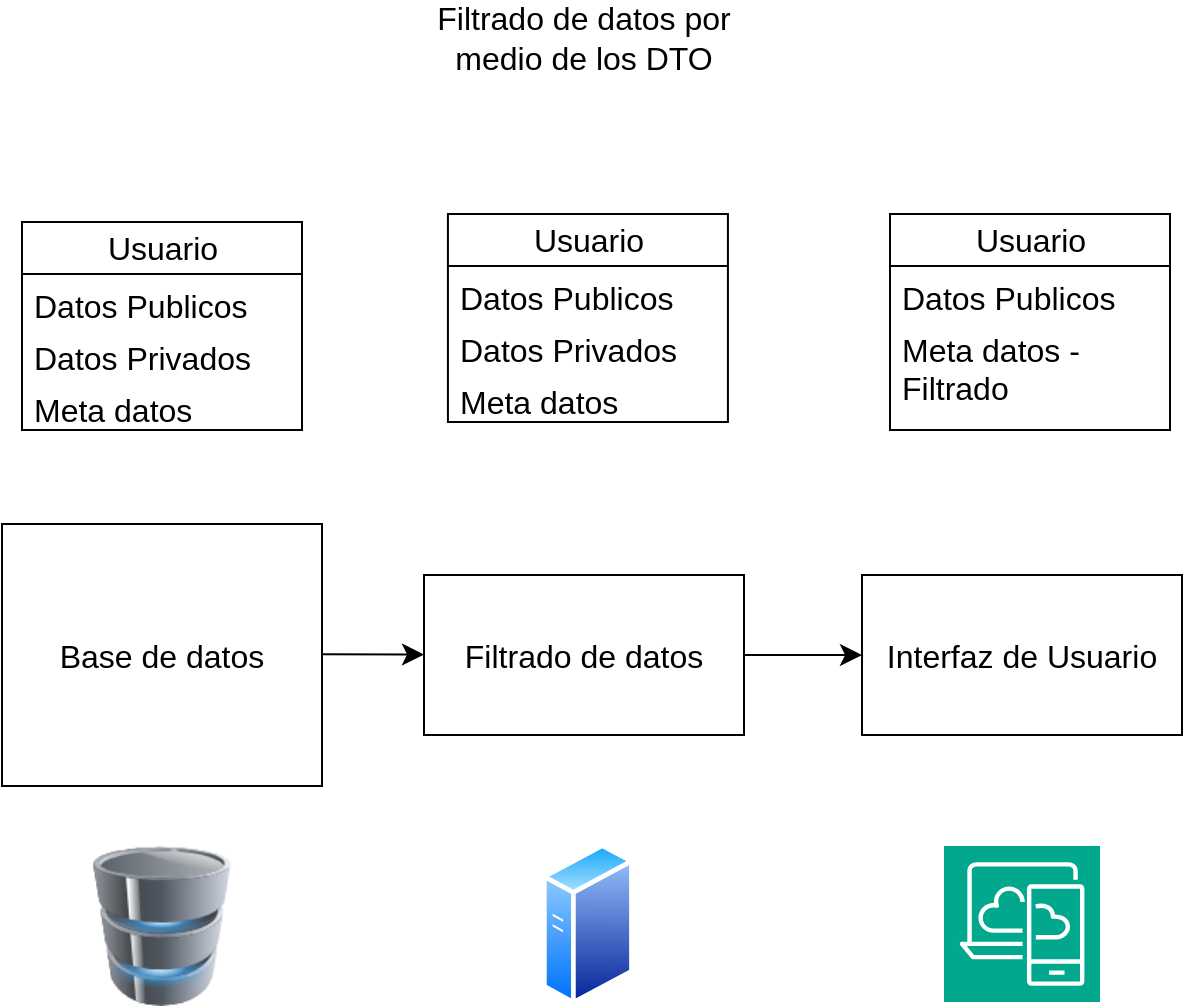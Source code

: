 <mxfile version="22.1.5" type="github">
  <diagram name="Page-1" id="3tjpzb4QfajStaDo5LZL">
    <mxGraphModel dx="1178" dy="903" grid="0" gridSize="10" guides="1" tooltips="1" connect="1" arrows="1" fold="1" page="0" pageScale="1" pageWidth="850" pageHeight="1100" math="0" shadow="0">
      <root>
        <mxCell id="0" />
        <mxCell id="1" parent="0" />
        <mxCell id="nLwnLKCjoD_FBnMGG12C-1" value="Base de datos" style="rounded=0;whiteSpace=wrap;html=1;fontSize=16;" vertex="1" parent="1">
          <mxGeometry x="-159" y="102" width="160" height="131" as="geometry" />
        </mxCell>
        <mxCell id="nLwnLKCjoD_FBnMGG12C-2" value="" style="edgeStyle=none;orthogonalLoop=1;jettySize=auto;html=1;rounded=0;fontSize=12;startSize=8;endSize=8;curved=1;" edge="1" parent="1" target="nLwnLKCjoD_FBnMGG12C-3">
          <mxGeometry width="120" relative="1" as="geometry">
            <mxPoint x="1" y="167.08" as="sourcePoint" />
            <mxPoint x="121" y="167.08" as="targetPoint" />
            <Array as="points" />
          </mxGeometry>
        </mxCell>
        <mxCell id="nLwnLKCjoD_FBnMGG12C-5" style="edgeStyle=none;curved=1;rounded=0;orthogonalLoop=1;jettySize=auto;html=1;fontSize=12;startSize=8;endSize=8;" edge="1" parent="1" source="nLwnLKCjoD_FBnMGG12C-3" target="nLwnLKCjoD_FBnMGG12C-4">
          <mxGeometry relative="1" as="geometry" />
        </mxCell>
        <mxCell id="nLwnLKCjoD_FBnMGG12C-3" value="Filtrado de datos" style="rounded=0;whiteSpace=wrap;html=1;fontSize=16;" vertex="1" parent="1">
          <mxGeometry x="52" y="127.5" width="160" height="80" as="geometry" />
        </mxCell>
        <mxCell id="nLwnLKCjoD_FBnMGG12C-4" value="Interfaz de Usuario" style="rounded=0;whiteSpace=wrap;html=1;fontSize=16;" vertex="1" parent="1">
          <mxGeometry x="271" y="127.5" width="160" height="80" as="geometry" />
        </mxCell>
        <mxCell id="nLwnLKCjoD_FBnMGG12C-6" value="" style="image;html=1;image=img/lib/clip_art/computers/Database_128x128.png;fontSize=16;" vertex="1" parent="1">
          <mxGeometry x="-119" y="263" width="80" height="80" as="geometry" />
        </mxCell>
        <mxCell id="nLwnLKCjoD_FBnMGG12C-7" value="" style="image;aspect=fixed;perimeter=ellipsePerimeter;html=1;align=center;shadow=0;dashed=0;spacingTop=3;image=img/lib/active_directory/generic_server.svg;fontSize=16;" vertex="1" parent="1">
          <mxGeometry x="111" y="261" width="45.92" height="82" as="geometry" />
        </mxCell>
        <mxCell id="nLwnLKCjoD_FBnMGG12C-8" value="" style="sketch=0;points=[[0,0,0],[0.25,0,0],[0.5,0,0],[0.75,0,0],[1,0,0],[0,1,0],[0.25,1,0],[0.5,1,0],[0.75,1,0],[1,1,0],[0,0.25,0],[0,0.5,0],[0,0.75,0],[1,0.25,0],[1,0.5,0],[1,0.75,0]];outlineConnect=0;fontColor=#232F3E;fillColor=#01A88D;strokeColor=#ffffff;dashed=0;verticalLabelPosition=bottom;verticalAlign=top;align=center;html=1;fontSize=12;fontStyle=0;aspect=fixed;shape=mxgraph.aws4.resourceIcon;resIcon=mxgraph.aws4.desktop_and_app_streaming;" vertex="1" parent="1">
          <mxGeometry x="312" y="263" width="78" height="78" as="geometry" />
        </mxCell>
        <mxCell id="nLwnLKCjoD_FBnMGG12C-9" value="Usuario" style="swimlane;fontStyle=0;childLayout=stackLayout;horizontal=1;startSize=26;fillColor=none;horizontalStack=0;resizeParent=1;resizeParentMax=0;resizeLast=0;collapsible=1;marginBottom=0;html=1;fontSize=16;" vertex="1" parent="1">
          <mxGeometry x="-149" y="-49" width="140" height="104" as="geometry" />
        </mxCell>
        <mxCell id="nLwnLKCjoD_FBnMGG12C-10" value="Datos Publicos" style="text;strokeColor=none;fillColor=none;align=left;verticalAlign=top;spacingLeft=4;spacingRight=4;overflow=hidden;rotatable=0;points=[[0,0.5],[1,0.5]];portConstraint=eastwest;whiteSpace=wrap;html=1;fontSize=16;" vertex="1" parent="nLwnLKCjoD_FBnMGG12C-9">
          <mxGeometry y="26" width="140" height="26" as="geometry" />
        </mxCell>
        <mxCell id="nLwnLKCjoD_FBnMGG12C-11" value="Datos Privados" style="text;strokeColor=none;fillColor=none;align=left;verticalAlign=top;spacingLeft=4;spacingRight=4;overflow=hidden;rotatable=0;points=[[0,0.5],[1,0.5]];portConstraint=eastwest;whiteSpace=wrap;html=1;fontSize=16;" vertex="1" parent="nLwnLKCjoD_FBnMGG12C-9">
          <mxGeometry y="52" width="140" height="26" as="geometry" />
        </mxCell>
        <mxCell id="nLwnLKCjoD_FBnMGG12C-12" value="Meta datos" style="text;strokeColor=none;fillColor=none;align=left;verticalAlign=top;spacingLeft=4;spacingRight=4;overflow=hidden;rotatable=0;points=[[0,0.5],[1,0.5]];portConstraint=eastwest;whiteSpace=wrap;html=1;fontSize=16;" vertex="1" parent="nLwnLKCjoD_FBnMGG12C-9">
          <mxGeometry y="78" width="140" height="26" as="geometry" />
        </mxCell>
        <mxCell id="nLwnLKCjoD_FBnMGG12C-13" value="Usuario" style="swimlane;fontStyle=0;childLayout=stackLayout;horizontal=1;startSize=26;fillColor=none;horizontalStack=0;resizeParent=1;resizeParentMax=0;resizeLast=0;collapsible=1;marginBottom=0;html=1;fontSize=16;" vertex="1" parent="1">
          <mxGeometry x="63.96" y="-53" width="140" height="104" as="geometry" />
        </mxCell>
        <mxCell id="nLwnLKCjoD_FBnMGG12C-14" value="Datos Publicos" style="text;strokeColor=none;fillColor=none;align=left;verticalAlign=top;spacingLeft=4;spacingRight=4;overflow=hidden;rotatable=0;points=[[0,0.5],[1,0.5]];portConstraint=eastwest;whiteSpace=wrap;html=1;fontSize=16;" vertex="1" parent="nLwnLKCjoD_FBnMGG12C-13">
          <mxGeometry y="26" width="140" height="26" as="geometry" />
        </mxCell>
        <mxCell id="nLwnLKCjoD_FBnMGG12C-15" value="Datos Privados" style="text;strokeColor=none;fillColor=none;align=left;verticalAlign=top;spacingLeft=4;spacingRight=4;overflow=hidden;rotatable=0;points=[[0,0.5],[1,0.5]];portConstraint=eastwest;whiteSpace=wrap;html=1;fontSize=16;" vertex="1" parent="nLwnLKCjoD_FBnMGG12C-13">
          <mxGeometry y="52" width="140" height="26" as="geometry" />
        </mxCell>
        <mxCell id="nLwnLKCjoD_FBnMGG12C-16" value="Meta datos" style="text;strokeColor=none;fillColor=none;align=left;verticalAlign=top;spacingLeft=4;spacingRight=4;overflow=hidden;rotatable=0;points=[[0,0.5],[1,0.5]];portConstraint=eastwest;whiteSpace=wrap;html=1;fontSize=16;" vertex="1" parent="nLwnLKCjoD_FBnMGG12C-13">
          <mxGeometry y="78" width="140" height="26" as="geometry" />
        </mxCell>
        <mxCell id="nLwnLKCjoD_FBnMGG12C-18" value="Usuario" style="swimlane;fontStyle=0;childLayout=stackLayout;horizontal=1;startSize=26;fillColor=none;horizontalStack=0;resizeParent=1;resizeParentMax=0;resizeLast=0;collapsible=1;marginBottom=0;html=1;fontSize=16;" vertex="1" parent="1">
          <mxGeometry x="285" y="-53" width="140" height="108" as="geometry" />
        </mxCell>
        <mxCell id="nLwnLKCjoD_FBnMGG12C-19" value="Datos Publicos" style="text;strokeColor=none;fillColor=none;align=left;verticalAlign=top;spacingLeft=4;spacingRight=4;overflow=hidden;rotatable=0;points=[[0,0.5],[1,0.5]];portConstraint=eastwest;whiteSpace=wrap;html=1;fontSize=16;" vertex="1" parent="nLwnLKCjoD_FBnMGG12C-18">
          <mxGeometry y="26" width="140" height="26" as="geometry" />
        </mxCell>
        <mxCell id="nLwnLKCjoD_FBnMGG12C-21" value="Meta datos - Filtrado" style="text;strokeColor=none;fillColor=none;align=left;verticalAlign=top;spacingLeft=4;spacingRight=4;overflow=hidden;rotatable=0;points=[[0,0.5],[1,0.5]];portConstraint=eastwest;whiteSpace=wrap;html=1;fontSize=16;" vertex="1" parent="nLwnLKCjoD_FBnMGG12C-18">
          <mxGeometry y="52" width="140" height="56" as="geometry" />
        </mxCell>
        <mxCell id="nLwnLKCjoD_FBnMGG12C-23" value="Filtrado de datos por medio de los DTO" style="text;strokeColor=none;fillColor=none;html=1;align=center;verticalAlign=middle;whiteSpace=wrap;rounded=0;fontSize=16;" vertex="1" parent="1">
          <mxGeometry x="45" y="-156" width="174" height="30" as="geometry" />
        </mxCell>
      </root>
    </mxGraphModel>
  </diagram>
</mxfile>
